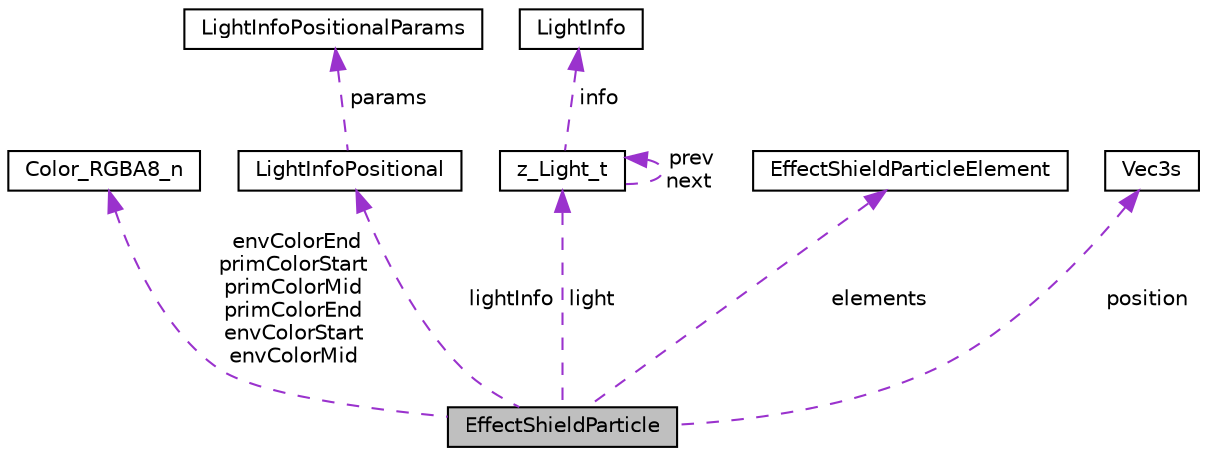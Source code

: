 digraph "EffectShieldParticle"
{
 // LATEX_PDF_SIZE
  edge [fontname="Helvetica",fontsize="10",labelfontname="Helvetica",labelfontsize="10"];
  node [fontname="Helvetica",fontsize="10",shape=record];
  Node1 [label="EffectShieldParticle",height=0.2,width=0.4,color="black", fillcolor="grey75", style="filled", fontcolor="black",tooltip=" "];
  Node2 -> Node1 [dir="back",color="darkorchid3",fontsize="10",style="dashed",label=" envColorEnd\nprimColorStart\nprimColorMid\nprimColorEnd\nenvColorStart\nenvColorMid" ,fontname="Helvetica"];
  Node2 [label="Color_RGBA8_n",height=0.2,width=0.4,color="black", fillcolor="white", style="filled",URL="$da/d72/structColor__RGBA8__n.html",tooltip=" "];
  Node3 -> Node1 [dir="back",color="darkorchid3",fontsize="10",style="dashed",label=" lightInfo" ,fontname="Helvetica"];
  Node3 [label="LightInfoPositional",height=0.2,width=0.4,color="black", fillcolor="white", style="filled",URL="$d9/da6/structLightInfoPositional.html",tooltip=" "];
  Node4 -> Node3 [dir="back",color="darkorchid3",fontsize="10",style="dashed",label=" params" ,fontname="Helvetica"];
  Node4 [label="LightInfoPositionalParams",height=0.2,width=0.4,color="black", fillcolor="white", style="filled",URL="$d9/d37/structLightInfoPositionalParams.html",tooltip=" "];
  Node5 -> Node1 [dir="back",color="darkorchid3",fontsize="10",style="dashed",label=" light" ,fontname="Helvetica"];
  Node5 [label="z_Light_t",height=0.2,width=0.4,color="black", fillcolor="white", style="filled",URL="$d0/d51/structz__Light__t.html",tooltip=" "];
  Node5 -> Node5 [dir="back",color="darkorchid3",fontsize="10",style="dashed",label=" prev\nnext" ,fontname="Helvetica"];
  Node6 -> Node5 [dir="back",color="darkorchid3",fontsize="10",style="dashed",label=" info" ,fontname="Helvetica"];
  Node6 [label="LightInfo",height=0.2,width=0.4,color="black", fillcolor="white", style="filled",URL="$d3/d9a/structLightInfo.html",tooltip=" "];
  Node7 -> Node1 [dir="back",color="darkorchid3",fontsize="10",style="dashed",label=" elements" ,fontname="Helvetica"];
  Node7 [label="EffectShieldParticleElement",height=0.2,width=0.4,color="black", fillcolor="white", style="filled",URL="$de/d78/structEffectShieldParticleElement.html",tooltip=" "];
  Node8 -> Node1 [dir="back",color="darkorchid3",fontsize="10",style="dashed",label=" position" ,fontname="Helvetica"];
  Node8 [label="Vec3s",height=0.2,width=0.4,color="black", fillcolor="white", style="filled",URL="$d8/d79/structVec3s.html",tooltip=" "];
}
